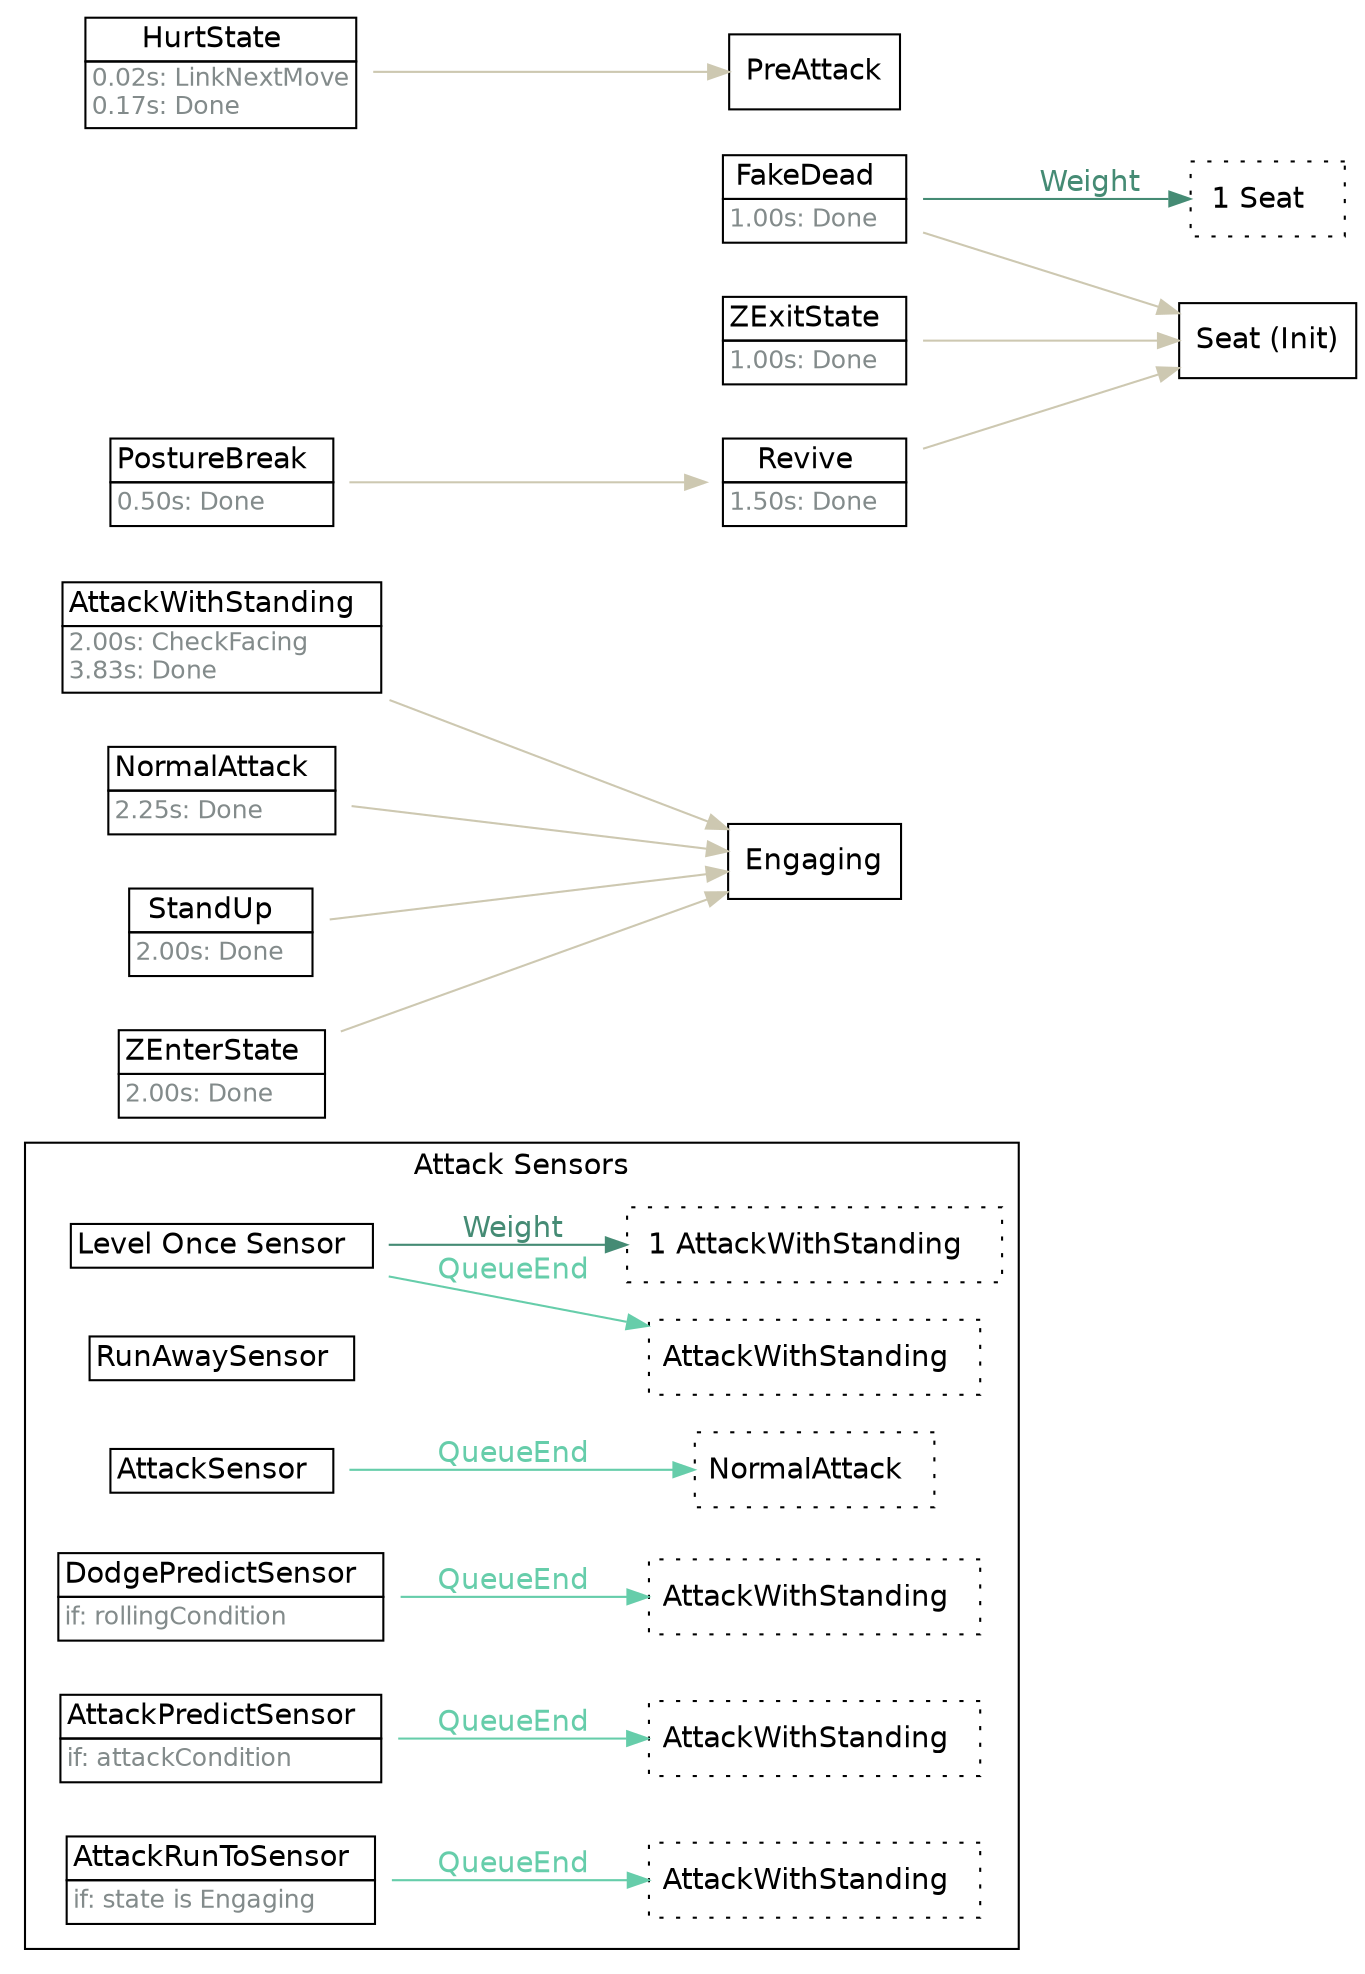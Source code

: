 strict digraph "Foo" {
	"rankdir"="LR";
	node ["shape"="box","fontname"="Helvetica"];
	edge ["fontname"="Helvetica"];
	subgraph "cluster_attacksensors" {
		"rank"="sink";
		"label"="Attack Sensors";
		"fontname"="Helvetica";
		"Level Once Sensor" ["shape"="plaintext","label"=<<TABLE border="0" cellspacing="0" cellborder="1" cellpadding="2"><TR><TD>Level Once Sensor  </TD></TR></TABLE>>]
		"Level Once Sensor_linked" ["shape"="box","style"="dotted","label"=<<TABLE border="0" cellspacing="0" cellborder="0" cellpadding="2"><TR><TD>AttackWithStanding  </TD></TR></TABLE>>,"margin"="0.05"]
		"Level Once Sensor" -> "Level Once Sensor_linked"  ["label"="QueueEnd","color"="aquamarine3","fontcolor"="aquamarine3"]
		"Level Once Sensor_weight" ["shape"="box","style"="dotted","label"=<<TABLE border="0" cellspacing="0" cellborder="0" cellpadding="2"><TR><TD>1 AttackWithStanding  </TD></TR></TABLE>>]
		"Level Once Sensor" -> "Level Once Sensor_weight"  ["label"="Weight","color"="aquamarine4","fontcolor"="aquamarine4"]
		"RunAwaySensor" ["shape"="plaintext","label"=<<TABLE border="0" cellspacing="0" cellborder="1" cellpadding="2"><TR><TD>RunAwaySensor  </TD></TR></TABLE>>]
		"AttackSensor" ["shape"="plaintext","label"=<<TABLE border="0" cellspacing="0" cellborder="1" cellpadding="2"><TR><TD>AttackSensor  </TD></TR></TABLE>>]
		"AttackSensor_linked" ["shape"="box","style"="dotted","label"=<<TABLE border="0" cellspacing="0" cellborder="0" cellpadding="2"><TR><TD>NormalAttack  </TD></TR></TABLE>>,"margin"="0.05"]
		"AttackSensor" -> "AttackSensor_linked"  ["label"="QueueEnd","color"="aquamarine3","fontcolor"="aquamarine3"]
		"DodgePredictSensor" ["shape"="plaintext","label"=<<TABLE border="0" cellspacing="0" cellborder="1" cellpadding="2"><TR><TD>DodgePredictSensor  </TD></TR><TR><TD align="left" balign="left"><FONT point-size="12" color="azure4">if: rollingCondition</FONT>  </TD></TR></TABLE>>]
		"DodgePredictSensor_linked" ["shape"="box","style"="dotted","label"=<<TABLE border="0" cellspacing="0" cellborder="0" cellpadding="2"><TR><TD>AttackWithStanding  </TD></TR></TABLE>>,"margin"="0.05"]
		"DodgePredictSensor" -> "DodgePredictSensor_linked"  ["label"="QueueEnd","color"="aquamarine3","fontcolor"="aquamarine3"]
		"AttackPredictSensor" ["shape"="plaintext","label"=<<TABLE border="0" cellspacing="0" cellborder="1" cellpadding="2"><TR><TD>AttackPredictSensor  </TD></TR><TR><TD align="left" balign="left"><FONT point-size="12" color="azure4">if: attackCondition</FONT>  </TD></TR></TABLE>>]
		"AttackPredictSensor_linked" ["shape"="box","style"="dotted","label"=<<TABLE border="0" cellspacing="0" cellborder="0" cellpadding="2"><TR><TD>AttackWithStanding  </TD></TR></TABLE>>,"margin"="0.05"]
		"AttackPredictSensor" -> "AttackPredictSensor_linked"  ["label"="QueueEnd","color"="aquamarine3","fontcolor"="aquamarine3"]
		"AttackRunToSensor" ["shape"="plaintext","label"=<<TABLE border="0" cellspacing="0" cellborder="1" cellpadding="2"><TR><TD>AttackRunToSensor  </TD></TR><TR><TD align="left" balign="left"><FONT point-size="12" color="azure4">if: state is Engaging</FONT>  </TD></TR></TABLE>>]
		"AttackRunToSensor_linked" ["shape"="box","style"="dotted","label"=<<TABLE border="0" cellspacing="0" cellborder="0" cellpadding="2"><TR><TD>AttackWithStanding  </TD></TR></TABLE>>,"margin"="0.05"]
		"AttackRunToSensor" -> "AttackRunToSensor_linked"  ["label"="QueueEnd","color"="aquamarine3","fontcolor"="aquamarine3"]
	}
	
	"AttackWithStanding" -> "Engaging"  ["color"="cornsilk3","fontcolor"="cornsilk3"]
	"AttackWithStanding" ["shape"="plaintext","label"=<<TABLE border="0" cellspacing="0" cellborder="1" cellpadding="2"><TR><TD>AttackWithStanding  </TD></TR><TR><TD align="left" balign="left"><FONT point-size="12" color="azure4">2.00s: CheckFacing<br/>3.83s: Done</FONT>  </TD></TR></TABLE>>]
	"Revive" -> "Seat"  ["color"="cornsilk3","fontcolor"="cornsilk3"]
	"Revive" ["shape"="plaintext","label"=<<TABLE border="0" cellspacing="0" cellborder="1" cellpadding="2"><TR><TD>Revive  </TD></TR><TR><TD align="left" balign="left"><FONT point-size="12" color="azure4">1.50s: Done</FONT>  </TD></TR></TABLE>>]
	"NormalAttack" -> "Engaging"  ["color"="cornsilk3","fontcolor"="cornsilk3"]
	"NormalAttack" ["shape"="plaintext","label"=<<TABLE border="0" cellspacing="0" cellborder="1" cellpadding="2"><TR><TD>NormalAttack  </TD></TR><TR><TD align="left" balign="left"><FONT point-size="12" color="azure4">2.25s: Done</FONT>  </TD></TR></TABLE>>]
	"FakeDead" -> "Seat"  ["color"="cornsilk3","fontcolor"="cornsilk3"]
	"FakeDead_weight" ["shape"="box","style"="dotted","label"=<<TABLE border="0" cellspacing="0" cellborder="0" cellpadding="2"><TR><TD>1 Seat  </TD></TR></TABLE>>]
	"FakeDead" -> "FakeDead_weight"  ["label"="Weight","color"="aquamarine4","fontcolor"="aquamarine4"]
	"FakeDead" ["shape"="plaintext","label"=<<TABLE border="0" cellspacing="0" cellborder="1" cellpadding="2"><TR><TD>FakeDead  </TD></TR><TR><TD align="left" balign="left"><FONT point-size="12" color="azure4">1.00s: Done</FONT>  </TD></TR></TABLE>>]
	"HurtState" -> "PreAttack"  ["color"="cornsilk3","fontcolor"="cornsilk3"]
	"HurtState" ["shape"="plaintext","label"=<<TABLE border="0" cellspacing="0" cellborder="1" cellpadding="2"><TR><TD>HurtState  </TD></TR><TR><TD align="left" balign="left"><FONT point-size="12" color="azure4">0.02s: LinkNextMove<br/>0.17s: Done</FONT>  </TD></TR></TABLE>>]
	"PostureBreak" -> "Revive"  ["color"="cornsilk3","fontcolor"="cornsilk3"]
	"PostureBreak" ["shape"="plaintext","label"=<<TABLE border="0" cellspacing="0" cellborder="1" cellpadding="2"><TR><TD>PostureBreak  </TD></TR><TR><TD align="left" balign="left"><FONT point-size="12" color="azure4">0.50s: Done</FONT>  </TD></TR></TABLE>>]
	"StandUp" -> "Engaging"  ["color"="cornsilk3","fontcolor"="cornsilk3"]
	"StandUp" ["shape"="plaintext","label"=<<TABLE border="0" cellspacing="0" cellborder="1" cellpadding="2"><TR><TD>StandUp  </TD></TR><TR><TD align="left" balign="left"><FONT point-size="12" color="azure4">2.00s: Done</FONT>  </TD></TR></TABLE>>]
	"ZEnterState" -> "Engaging"  ["color"="cornsilk3","fontcolor"="cornsilk3"]
	"ZEnterState" ["shape"="plaintext","label"=<<TABLE border="0" cellspacing="0" cellborder="1" cellpadding="2"><TR><TD>ZEnterState  </TD></TR><TR><TD align="left" balign="left"><FONT point-size="12" color="azure4">2.00s: Done</FONT>  </TD></TR></TABLE>>]
	"ZExitState" -> "Seat"  ["color"="cornsilk3","fontcolor"="cornsilk3"]
	"ZExitState" ["shape"="plaintext","label"=<<TABLE border="0" cellspacing="0" cellborder="1" cellpadding="2"><TR><TD>ZExitState  </TD></TR><TR><TD align="left" balign="left"><FONT point-size="12" color="azure4">1.00s: Done</FONT>  </TD></TR></TABLE>>]
	"Seat" ["label"="Seat (Init)"]
}
